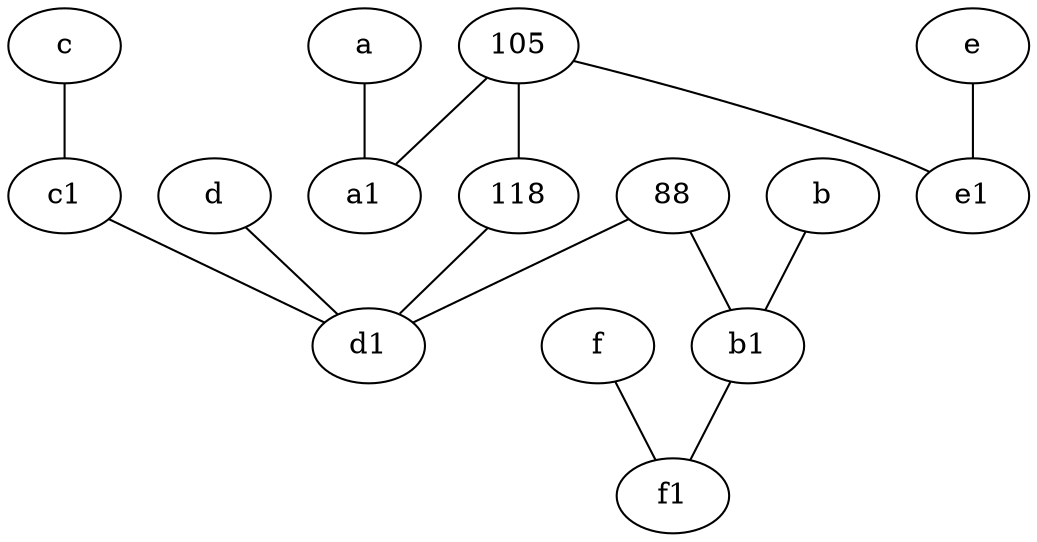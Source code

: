 graph {
	node [labelfontsize=50]
	d1 [labelfontsize=50 pos="3,5!"]
	f1 [labelfontsize=50 pos="3,8!"]
	b1 [labelfontsize=50 pos="9,4!"]
	d [labelfontsize=50 pos="2,5!"]
	c1 [labelfontsize=50 pos="4.5,3!"]
	105 [labelfontsize=50]
	a1 [labelfontsize=50 pos="8,3!"]
	e1 [labelfontsize=50 pos="7,7!"]
	88 [labelfontsize=50]
	118 [labelfontsize=50]
	105 -- a1
	88 -- b1
	c1 -- d1
	e -- e1
	105 -- 118
	88 -- d1
	c -- c1
	b -- b1
	105 -- e1
	b1 -- f1
	f -- f1
	a -- a1
	118 -- d1
	d -- d1
}
